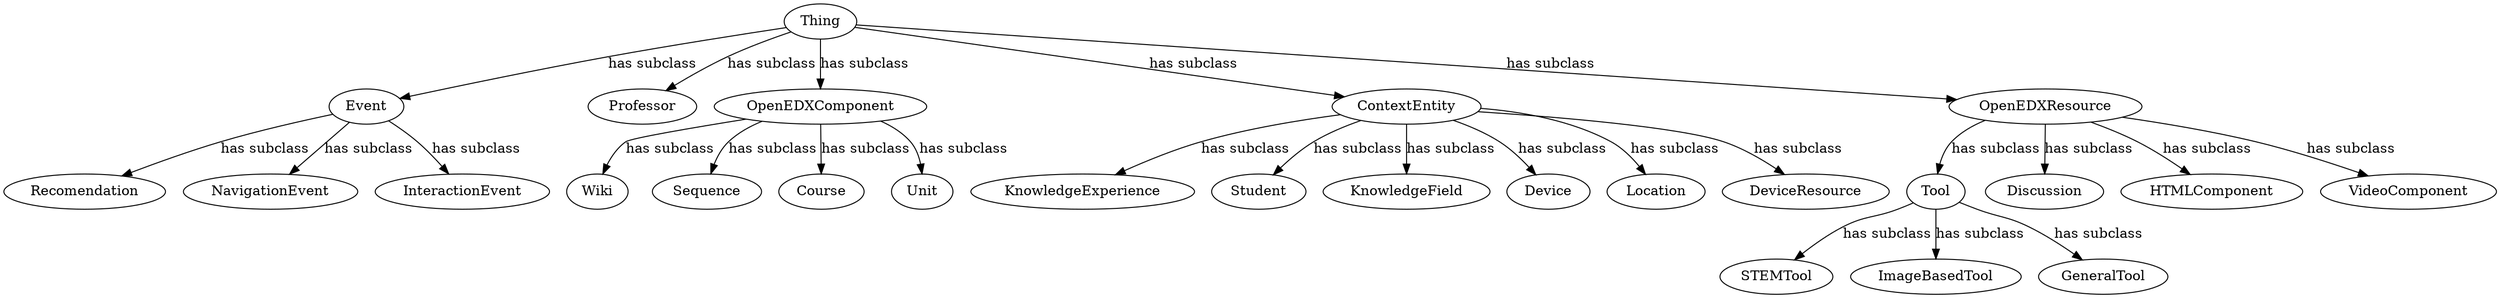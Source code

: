 digraph g {
	"Tool" -> "STEMTool" [label="has subclass"]
	"Event" -> "Recomendation" [label="has subclass"]
	"Thing" -> "Professor" [label="has subclass"]
	"OpenEDXComponent" -> "Wiki" [label="has subclass"]
	"OpenEDXComponent" -> "Sequence" [label="has subclass"]
	"Event" -> "NavigationEvent" [label="has subclass"]
	"Thing" -> "ContextEntity" [label="has subclass"]
	"ContextEntity" -> "KnowledgeExperience" [label="has subclass"]
	"Thing" -> "OpenEDXResource" [label="has subclass"]
	"OpenEDXResource" -> "Tool" [label="has subclass"]
	"ContextEntity" -> "Student" [label="has subclass"]
	"Thing" -> "OpenEDXComponent" [label="has subclass"]
	"Thing" -> "Event" [label="has subclass"]
	"OpenEDXResource" -> "Discussion" [label="has subclass"]
	"OpenEDXComponent" -> "Course" [label="has subclass"]
	"ContextEntity" -> "KnowledgeField" [label="has subclass"]
	"ContextEntity" -> "Device" [label="has subclass"]
	"Tool" -> "ImageBasedTool" [label="has subclass"]
	"OpenEDXResource" -> "HTMLComponent" [label="has subclass"]
	"Tool" -> "GeneralTool" [label="has subclass"]
	"OpenEDXComponent" -> "Unit" [label="has subclass"]
	"ContextEntity" -> "Location" [label="has subclass"]
	"OpenEDXResource" -> "VideoComponent" [label="has subclass"]
	"Event" -> "InteractionEvent" [label="has subclass"]
	"ContextEntity" -> "DeviceResource" [label="has subclass"]
}

